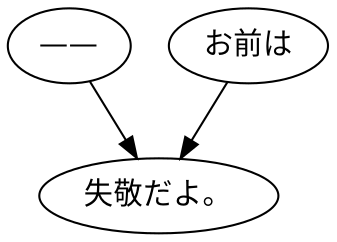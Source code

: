 digraph graph1886 {
	node0 [label="——"];
	node1 [label="お前は"];
	node2 [label="失敬だよ。"];
	node0 -> node2;
	node1 -> node2;
}
